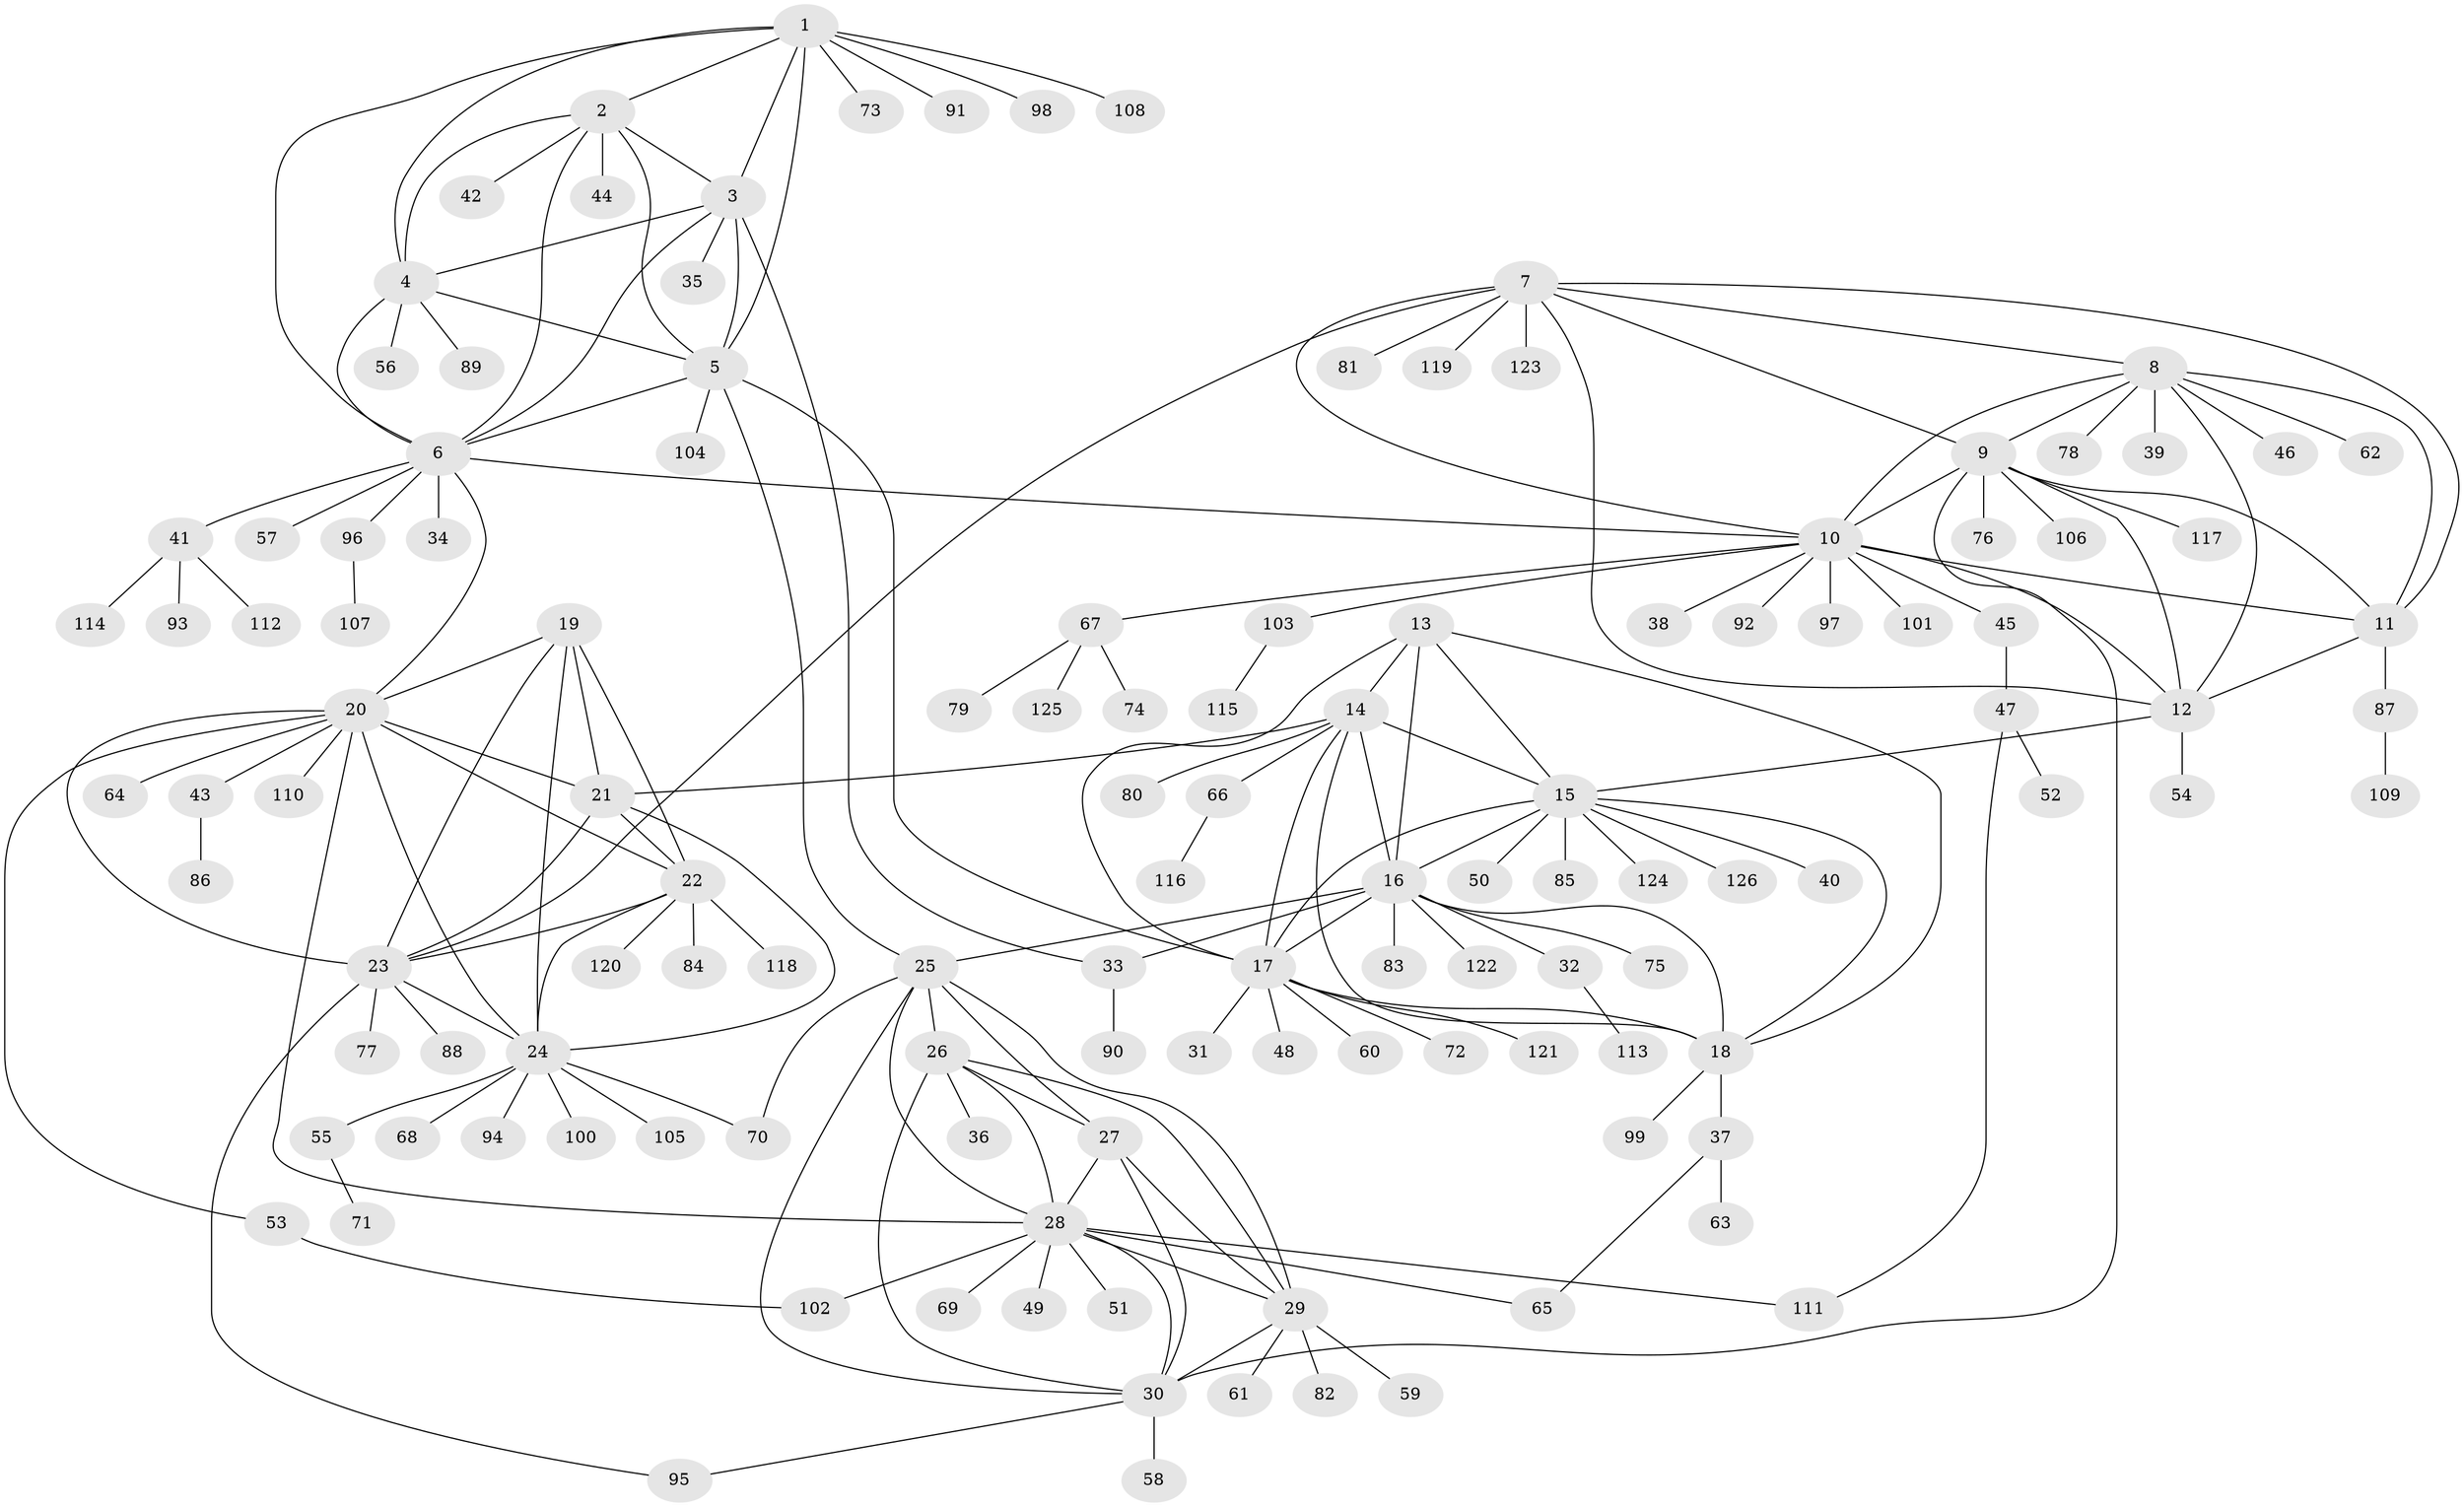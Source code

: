 // Generated by graph-tools (version 1.1) at 2025/15/03/09/25 04:15:52]
// undirected, 126 vertices, 187 edges
graph export_dot {
graph [start="1"]
  node [color=gray90,style=filled];
  1;
  2;
  3;
  4;
  5;
  6;
  7;
  8;
  9;
  10;
  11;
  12;
  13;
  14;
  15;
  16;
  17;
  18;
  19;
  20;
  21;
  22;
  23;
  24;
  25;
  26;
  27;
  28;
  29;
  30;
  31;
  32;
  33;
  34;
  35;
  36;
  37;
  38;
  39;
  40;
  41;
  42;
  43;
  44;
  45;
  46;
  47;
  48;
  49;
  50;
  51;
  52;
  53;
  54;
  55;
  56;
  57;
  58;
  59;
  60;
  61;
  62;
  63;
  64;
  65;
  66;
  67;
  68;
  69;
  70;
  71;
  72;
  73;
  74;
  75;
  76;
  77;
  78;
  79;
  80;
  81;
  82;
  83;
  84;
  85;
  86;
  87;
  88;
  89;
  90;
  91;
  92;
  93;
  94;
  95;
  96;
  97;
  98;
  99;
  100;
  101;
  102;
  103;
  104;
  105;
  106;
  107;
  108;
  109;
  110;
  111;
  112;
  113;
  114;
  115;
  116;
  117;
  118;
  119;
  120;
  121;
  122;
  123;
  124;
  125;
  126;
  1 -- 2;
  1 -- 3;
  1 -- 4;
  1 -- 5;
  1 -- 6;
  1 -- 73;
  1 -- 91;
  1 -- 98;
  1 -- 108;
  2 -- 3;
  2 -- 4;
  2 -- 5;
  2 -- 6;
  2 -- 42;
  2 -- 44;
  3 -- 4;
  3 -- 5;
  3 -- 6;
  3 -- 33;
  3 -- 35;
  4 -- 5;
  4 -- 6;
  4 -- 56;
  4 -- 89;
  5 -- 6;
  5 -- 17;
  5 -- 25;
  5 -- 104;
  6 -- 10;
  6 -- 20;
  6 -- 34;
  6 -- 41;
  6 -- 57;
  6 -- 96;
  7 -- 8;
  7 -- 9;
  7 -- 10;
  7 -- 11;
  7 -- 12;
  7 -- 23;
  7 -- 81;
  7 -- 119;
  7 -- 123;
  8 -- 9;
  8 -- 10;
  8 -- 11;
  8 -- 12;
  8 -- 39;
  8 -- 46;
  8 -- 62;
  8 -- 78;
  9 -- 10;
  9 -- 11;
  9 -- 12;
  9 -- 30;
  9 -- 76;
  9 -- 106;
  9 -- 117;
  10 -- 11;
  10 -- 12;
  10 -- 38;
  10 -- 45;
  10 -- 67;
  10 -- 92;
  10 -- 97;
  10 -- 101;
  10 -- 103;
  11 -- 12;
  11 -- 87;
  12 -- 15;
  12 -- 54;
  13 -- 14;
  13 -- 15;
  13 -- 16;
  13 -- 17;
  13 -- 18;
  14 -- 15;
  14 -- 16;
  14 -- 17;
  14 -- 18;
  14 -- 21;
  14 -- 66;
  14 -- 80;
  15 -- 16;
  15 -- 17;
  15 -- 18;
  15 -- 40;
  15 -- 50;
  15 -- 85;
  15 -- 124;
  15 -- 126;
  16 -- 17;
  16 -- 18;
  16 -- 25;
  16 -- 32;
  16 -- 33;
  16 -- 75;
  16 -- 83;
  16 -- 122;
  17 -- 18;
  17 -- 31;
  17 -- 48;
  17 -- 60;
  17 -- 72;
  17 -- 121;
  18 -- 37;
  18 -- 99;
  19 -- 20;
  19 -- 21;
  19 -- 22;
  19 -- 23;
  19 -- 24;
  20 -- 21;
  20 -- 22;
  20 -- 23;
  20 -- 24;
  20 -- 28;
  20 -- 43;
  20 -- 53;
  20 -- 64;
  20 -- 110;
  21 -- 22;
  21 -- 23;
  21 -- 24;
  22 -- 23;
  22 -- 24;
  22 -- 84;
  22 -- 118;
  22 -- 120;
  23 -- 24;
  23 -- 77;
  23 -- 88;
  23 -- 95;
  24 -- 55;
  24 -- 68;
  24 -- 70;
  24 -- 94;
  24 -- 100;
  24 -- 105;
  25 -- 26;
  25 -- 27;
  25 -- 28;
  25 -- 29;
  25 -- 30;
  25 -- 70;
  26 -- 27;
  26 -- 28;
  26 -- 29;
  26 -- 30;
  26 -- 36;
  27 -- 28;
  27 -- 29;
  27 -- 30;
  28 -- 29;
  28 -- 30;
  28 -- 49;
  28 -- 51;
  28 -- 65;
  28 -- 69;
  28 -- 102;
  28 -- 111;
  29 -- 30;
  29 -- 59;
  29 -- 61;
  29 -- 82;
  30 -- 58;
  30 -- 95;
  32 -- 113;
  33 -- 90;
  37 -- 63;
  37 -- 65;
  41 -- 93;
  41 -- 112;
  41 -- 114;
  43 -- 86;
  45 -- 47;
  47 -- 52;
  47 -- 111;
  53 -- 102;
  55 -- 71;
  66 -- 116;
  67 -- 74;
  67 -- 79;
  67 -- 125;
  87 -- 109;
  96 -- 107;
  103 -- 115;
}
